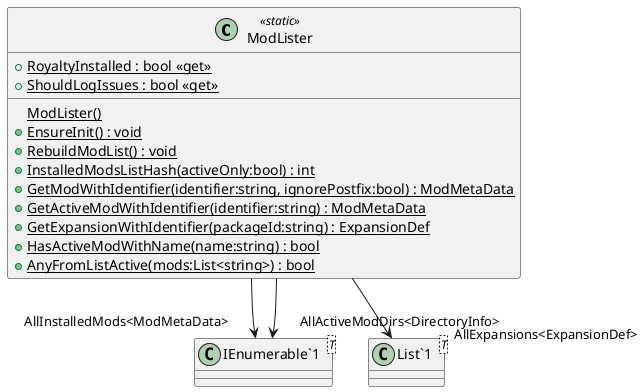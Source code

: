 @startuml
class ModLister <<static>> {
    + {static} RoyaltyInstalled : bool <<get>>
    + {static} ShouldLogIssues : bool <<get>>
    {static} ModLister()
    + {static} EnsureInit() : void
    + {static} RebuildModList() : void
    + {static} InstalledModsListHash(activeOnly:bool) : int
    + {static} GetModWithIdentifier(identifier:string, ignorePostfix:bool) : ModMetaData
    + {static} GetActiveModWithIdentifier(identifier:string) : ModMetaData
    + {static} GetExpansionWithIdentifier(packageId:string) : ExpansionDef
    + {static} HasActiveModWithName(name:string) : bool
    + {static} AnyFromListActive(mods:List<string>) : bool
}
class "IEnumerable`1"<T> {
}
class "List`1"<T> {
}
ModLister --> "AllInstalledMods<ModMetaData>" "IEnumerable`1"
ModLister --> "AllActiveModDirs<DirectoryInfo>" "IEnumerable`1"
ModLister --> "AllExpansions<ExpansionDef>" "List`1"
@enduml
